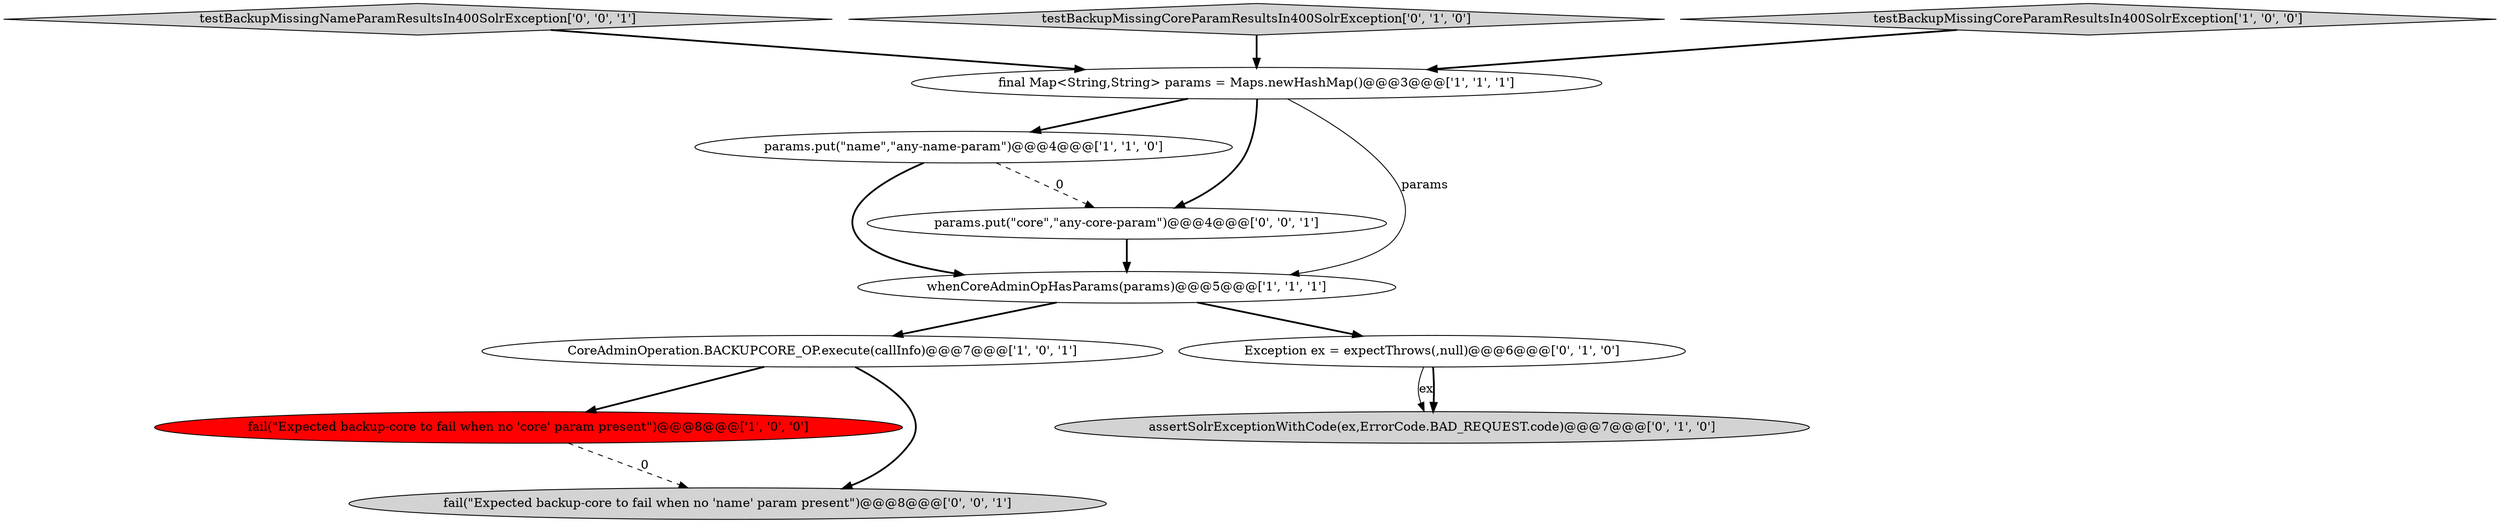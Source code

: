 digraph {
5 [style = filled, label = "CoreAdminOperation.BACKUPCORE_OP.execute(callInfo)@@@7@@@['1', '0', '1']", fillcolor = white, shape = ellipse image = "AAA0AAABBB1BBB"];
2 [style = filled, label = "params.put(\"name\",\"any-name-param\")@@@4@@@['1', '1', '0']", fillcolor = white, shape = ellipse image = "AAA0AAABBB1BBB"];
9 [style = filled, label = "testBackupMissingNameParamResultsIn400SolrException['0', '0', '1']", fillcolor = lightgray, shape = diamond image = "AAA0AAABBB3BBB"];
3 [style = filled, label = "fail(\"Expected backup-core to fail when no 'core' param present\")@@@8@@@['1', '0', '0']", fillcolor = red, shape = ellipse image = "AAA1AAABBB1BBB"];
8 [style = filled, label = "assertSolrExceptionWithCode(ex,ErrorCode.BAD_REQUEST.code)@@@7@@@['0', '1', '0']", fillcolor = lightgray, shape = ellipse image = "AAA0AAABBB2BBB"];
6 [style = filled, label = "Exception ex = expectThrows(,null)@@@6@@@['0', '1', '0']", fillcolor = white, shape = ellipse image = "AAA0AAABBB2BBB"];
11 [style = filled, label = "params.put(\"core\",\"any-core-param\")@@@4@@@['0', '0', '1']", fillcolor = white, shape = ellipse image = "AAA0AAABBB3BBB"];
4 [style = filled, label = "whenCoreAdminOpHasParams(params)@@@5@@@['1', '1', '1']", fillcolor = white, shape = ellipse image = "AAA0AAABBB1BBB"];
7 [style = filled, label = "testBackupMissingCoreParamResultsIn400SolrException['0', '1', '0']", fillcolor = lightgray, shape = diamond image = "AAA0AAABBB2BBB"];
10 [style = filled, label = "fail(\"Expected backup-core to fail when no 'name' param present\")@@@8@@@['0', '0', '1']", fillcolor = lightgray, shape = ellipse image = "AAA0AAABBB3BBB"];
1 [style = filled, label = "testBackupMissingCoreParamResultsIn400SolrException['1', '0', '0']", fillcolor = lightgray, shape = diamond image = "AAA0AAABBB1BBB"];
0 [style = filled, label = "final Map<String,String> params = Maps.newHashMap()@@@3@@@['1', '1', '1']", fillcolor = white, shape = ellipse image = "AAA0AAABBB1BBB"];
5->3 [style = bold, label=""];
5->10 [style = bold, label=""];
0->11 [style = bold, label=""];
11->4 [style = bold, label=""];
0->4 [style = solid, label="params"];
2->11 [style = dashed, label="0"];
7->0 [style = bold, label=""];
3->10 [style = dashed, label="0"];
1->0 [style = bold, label=""];
9->0 [style = bold, label=""];
2->4 [style = bold, label=""];
4->5 [style = bold, label=""];
4->6 [style = bold, label=""];
6->8 [style = solid, label="ex"];
6->8 [style = bold, label=""];
0->2 [style = bold, label=""];
}
